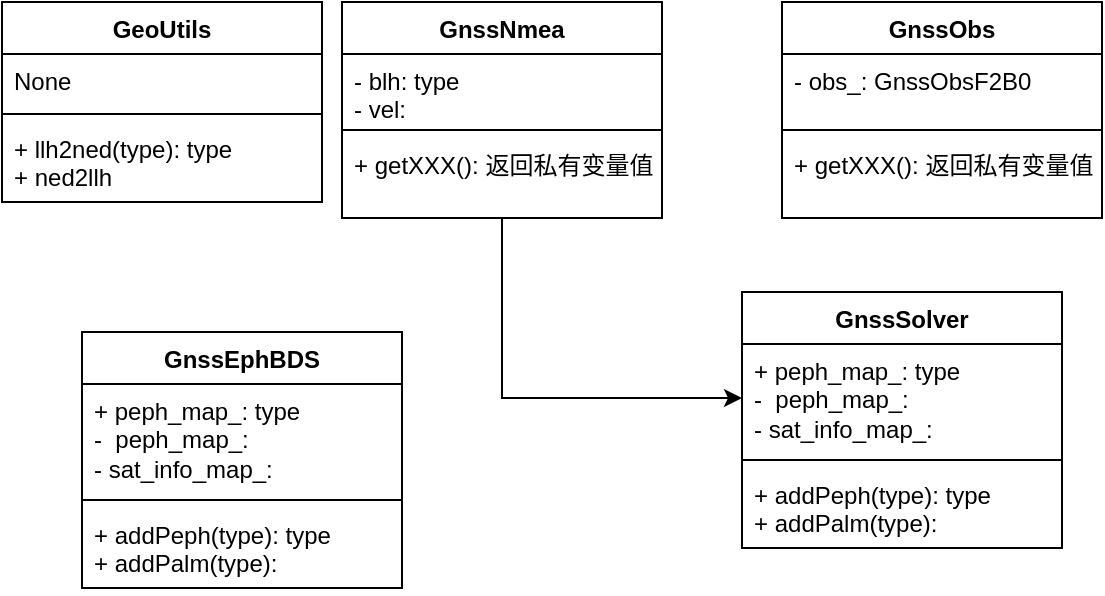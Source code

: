 <mxfile version="27.0.9">
  <diagram name="第 1 页" id="81Et2M9hDXOww4lpMI3N">
    <mxGraphModel dx="693" dy="413" grid="1" gridSize="10" guides="1" tooltips="1" connect="1" arrows="1" fold="1" page="1" pageScale="1" pageWidth="827" pageHeight="1169" math="0" shadow="0">
      <root>
        <mxCell id="0" />
        <mxCell id="1" parent="0" />
        <mxCell id="DtjziV2_vT81lbdM5OG5-5" value="GeoUtils" style="swimlane;fontStyle=1;align=center;verticalAlign=top;childLayout=stackLayout;horizontal=1;startSize=26;horizontalStack=0;resizeParent=1;resizeParentMax=0;resizeLast=0;collapsible=1;marginBottom=0;whiteSpace=wrap;html=1;" vertex="1" parent="1">
          <mxGeometry x="170" y="495" width="160" height="100" as="geometry" />
        </mxCell>
        <mxCell id="DtjziV2_vT81lbdM5OG5-6" value="None" style="text;strokeColor=none;fillColor=none;align=left;verticalAlign=top;spacingLeft=4;spacingRight=4;overflow=hidden;rotatable=0;points=[[0,0.5],[1,0.5]];portConstraint=eastwest;whiteSpace=wrap;html=1;" vertex="1" parent="DtjziV2_vT81lbdM5OG5-5">
          <mxGeometry y="26" width="160" height="26" as="geometry" />
        </mxCell>
        <mxCell id="DtjziV2_vT81lbdM5OG5-7" value="" style="line;strokeWidth=1;fillColor=none;align=left;verticalAlign=middle;spacingTop=-1;spacingLeft=3;spacingRight=3;rotatable=0;labelPosition=right;points=[];portConstraint=eastwest;strokeColor=inherit;" vertex="1" parent="DtjziV2_vT81lbdM5OG5-5">
          <mxGeometry y="52" width="160" height="8" as="geometry" />
        </mxCell>
        <mxCell id="DtjziV2_vT81lbdM5OG5-8" value="+ llh2ned(type): type&lt;div&gt;+ ned2llh&lt;/div&gt;" style="text;strokeColor=none;fillColor=none;align=left;verticalAlign=top;spacingLeft=4;spacingRight=4;overflow=hidden;rotatable=0;points=[[0,0.5],[1,0.5]];portConstraint=eastwest;whiteSpace=wrap;html=1;" vertex="1" parent="DtjziV2_vT81lbdM5OG5-5">
          <mxGeometry y="60" width="160" height="40" as="geometry" />
        </mxCell>
        <mxCell id="DtjziV2_vT81lbdM5OG5-9" value="GnssEphBDS" style="swimlane;fontStyle=1;align=center;verticalAlign=top;childLayout=stackLayout;horizontal=1;startSize=26;horizontalStack=0;resizeParent=1;resizeParentMax=0;resizeLast=0;collapsible=1;marginBottom=0;whiteSpace=wrap;html=1;" vertex="1" parent="1">
          <mxGeometry x="210" y="660" width="160" height="128" as="geometry" />
        </mxCell>
        <mxCell id="DtjziV2_vT81lbdM5OG5-10" value="+ peph_map_: type&lt;div&gt;-&amp;nbsp; peph_map_:&lt;/div&gt;&lt;div&gt;- sat_info_map_:&lt;/div&gt;" style="text;strokeColor=none;fillColor=none;align=left;verticalAlign=top;spacingLeft=4;spacingRight=4;overflow=hidden;rotatable=0;points=[[0,0.5],[1,0.5]];portConstraint=eastwest;whiteSpace=wrap;html=1;" vertex="1" parent="DtjziV2_vT81lbdM5OG5-9">
          <mxGeometry y="26" width="160" height="54" as="geometry" />
        </mxCell>
        <mxCell id="DtjziV2_vT81lbdM5OG5-11" value="" style="line;strokeWidth=1;fillColor=none;align=left;verticalAlign=middle;spacingTop=-1;spacingLeft=3;spacingRight=3;rotatable=0;labelPosition=right;points=[];portConstraint=eastwest;strokeColor=inherit;" vertex="1" parent="DtjziV2_vT81lbdM5OG5-9">
          <mxGeometry y="80" width="160" height="8" as="geometry" />
        </mxCell>
        <mxCell id="DtjziV2_vT81lbdM5OG5-12" value="+ addPeph(type): type&lt;div&gt;+ addPalm(type):&lt;/div&gt;" style="text;strokeColor=none;fillColor=none;align=left;verticalAlign=top;spacingLeft=4;spacingRight=4;overflow=hidden;rotatable=0;points=[[0,0.5],[1,0.5]];portConstraint=eastwest;whiteSpace=wrap;html=1;" vertex="1" parent="DtjziV2_vT81lbdM5OG5-9">
          <mxGeometry y="88" width="160" height="40" as="geometry" />
        </mxCell>
        <mxCell id="DtjziV2_vT81lbdM5OG5-26" value="" style="edgeStyle=orthogonalEdgeStyle;rounded=0;orthogonalLoop=1;jettySize=auto;html=1;entryX=0;entryY=0.5;entryDx=0;entryDy=0;" edge="1" parent="1" source="DtjziV2_vT81lbdM5OG5-13" target="DtjziV2_vT81lbdM5OG5-22">
          <mxGeometry relative="1" as="geometry" />
        </mxCell>
        <mxCell id="DtjziV2_vT81lbdM5OG5-13" value="GnssNmea" style="swimlane;fontStyle=1;align=center;verticalAlign=top;childLayout=stackLayout;horizontal=1;startSize=26;horizontalStack=0;resizeParent=1;resizeParentMax=0;resizeLast=0;collapsible=1;marginBottom=0;whiteSpace=wrap;html=1;" vertex="1" parent="1">
          <mxGeometry x="340" y="495" width="160" height="108" as="geometry" />
        </mxCell>
        <mxCell id="DtjziV2_vT81lbdM5OG5-14" value="- blh: type&lt;div&gt;- vel:&amp;nbsp;&lt;/div&gt;" style="text;strokeColor=none;fillColor=none;align=left;verticalAlign=top;spacingLeft=4;spacingRight=4;overflow=hidden;rotatable=0;points=[[0,0.5],[1,0.5]];portConstraint=eastwest;whiteSpace=wrap;html=1;" vertex="1" parent="DtjziV2_vT81lbdM5OG5-13">
          <mxGeometry y="26" width="160" height="34" as="geometry" />
        </mxCell>
        <mxCell id="DtjziV2_vT81lbdM5OG5-15" value="" style="line;strokeWidth=1;fillColor=none;align=left;verticalAlign=middle;spacingTop=-1;spacingLeft=3;spacingRight=3;rotatable=0;labelPosition=right;points=[];portConstraint=eastwest;strokeColor=inherit;" vertex="1" parent="DtjziV2_vT81lbdM5OG5-13">
          <mxGeometry y="60" width="160" height="8" as="geometry" />
        </mxCell>
        <mxCell id="DtjziV2_vT81lbdM5OG5-16" value="+ getXXX(): 返回私有变量值" style="text;strokeColor=none;fillColor=none;align=left;verticalAlign=top;spacingLeft=4;spacingRight=4;overflow=hidden;rotatable=0;points=[[0,0.5],[1,0.5]];portConstraint=eastwest;whiteSpace=wrap;html=1;" vertex="1" parent="DtjziV2_vT81lbdM5OG5-13">
          <mxGeometry y="68" width="160" height="40" as="geometry" />
        </mxCell>
        <mxCell id="DtjziV2_vT81lbdM5OG5-17" value="GnssObs" style="swimlane;fontStyle=1;align=center;verticalAlign=top;childLayout=stackLayout;horizontal=1;startSize=26;horizontalStack=0;resizeParent=1;resizeParentMax=0;resizeLast=0;collapsible=1;marginBottom=0;whiteSpace=wrap;html=1;" vertex="1" parent="1">
          <mxGeometry x="560" y="495" width="160" height="108" as="geometry" />
        </mxCell>
        <mxCell id="DtjziV2_vT81lbdM5OG5-18" value="- obs_&lt;span style=&quot;background-color: transparent; color: light-dark(rgb(0, 0, 0), rgb(255, 255, 255));&quot;&gt;: GnssObsF2B0&amp;nbsp;&lt;/span&gt;" style="text;strokeColor=none;fillColor=none;align=left;verticalAlign=top;spacingLeft=4;spacingRight=4;overflow=hidden;rotatable=0;points=[[0,0.5],[1,0.5]];portConstraint=eastwest;whiteSpace=wrap;html=1;" vertex="1" parent="DtjziV2_vT81lbdM5OG5-17">
          <mxGeometry y="26" width="160" height="34" as="geometry" />
        </mxCell>
        <mxCell id="DtjziV2_vT81lbdM5OG5-19" value="" style="line;strokeWidth=1;fillColor=none;align=left;verticalAlign=middle;spacingTop=-1;spacingLeft=3;spacingRight=3;rotatable=0;labelPosition=right;points=[];portConstraint=eastwest;strokeColor=inherit;" vertex="1" parent="DtjziV2_vT81lbdM5OG5-17">
          <mxGeometry y="60" width="160" height="8" as="geometry" />
        </mxCell>
        <mxCell id="DtjziV2_vT81lbdM5OG5-20" value="+ getXXX(): 返回私有变量值" style="text;strokeColor=none;fillColor=none;align=left;verticalAlign=top;spacingLeft=4;spacingRight=4;overflow=hidden;rotatable=0;points=[[0,0.5],[1,0.5]];portConstraint=eastwest;whiteSpace=wrap;html=1;" vertex="1" parent="DtjziV2_vT81lbdM5OG5-17">
          <mxGeometry y="68" width="160" height="40" as="geometry" />
        </mxCell>
        <mxCell id="DtjziV2_vT81lbdM5OG5-21" value="GnssSolver" style="swimlane;fontStyle=1;align=center;verticalAlign=top;childLayout=stackLayout;horizontal=1;startSize=26;horizontalStack=0;resizeParent=1;resizeParentMax=0;resizeLast=0;collapsible=1;marginBottom=0;whiteSpace=wrap;html=1;" vertex="1" parent="1">
          <mxGeometry x="540" y="640" width="160" height="128" as="geometry">
            <mxRectangle x="540" y="640" width="100" height="30" as="alternateBounds" />
          </mxGeometry>
        </mxCell>
        <mxCell id="DtjziV2_vT81lbdM5OG5-22" value="+ peph_map_: type&lt;div&gt;-&amp;nbsp; peph_map_:&lt;/div&gt;&lt;div&gt;- sat_info_map_:&lt;/div&gt;" style="text;strokeColor=none;fillColor=none;align=left;verticalAlign=top;spacingLeft=4;spacingRight=4;overflow=hidden;rotatable=0;points=[[0,0.5],[1,0.5]];portConstraint=eastwest;whiteSpace=wrap;html=1;" vertex="1" parent="DtjziV2_vT81lbdM5OG5-21">
          <mxGeometry y="26" width="160" height="54" as="geometry" />
        </mxCell>
        <mxCell id="DtjziV2_vT81lbdM5OG5-23" value="" style="line;strokeWidth=1;fillColor=none;align=left;verticalAlign=middle;spacingTop=-1;spacingLeft=3;spacingRight=3;rotatable=0;labelPosition=right;points=[];portConstraint=eastwest;strokeColor=inherit;" vertex="1" parent="DtjziV2_vT81lbdM5OG5-21">
          <mxGeometry y="80" width="160" height="8" as="geometry" />
        </mxCell>
        <mxCell id="DtjziV2_vT81lbdM5OG5-24" value="+ addPeph(type): type&lt;div&gt;+ addPalm(type):&lt;/div&gt;" style="text;strokeColor=none;fillColor=none;align=left;verticalAlign=top;spacingLeft=4;spacingRight=4;overflow=hidden;rotatable=0;points=[[0,0.5],[1,0.5]];portConstraint=eastwest;whiteSpace=wrap;html=1;" vertex="1" parent="DtjziV2_vT81lbdM5OG5-21">
          <mxGeometry y="88" width="160" height="40" as="geometry" />
        </mxCell>
      </root>
    </mxGraphModel>
  </diagram>
</mxfile>
